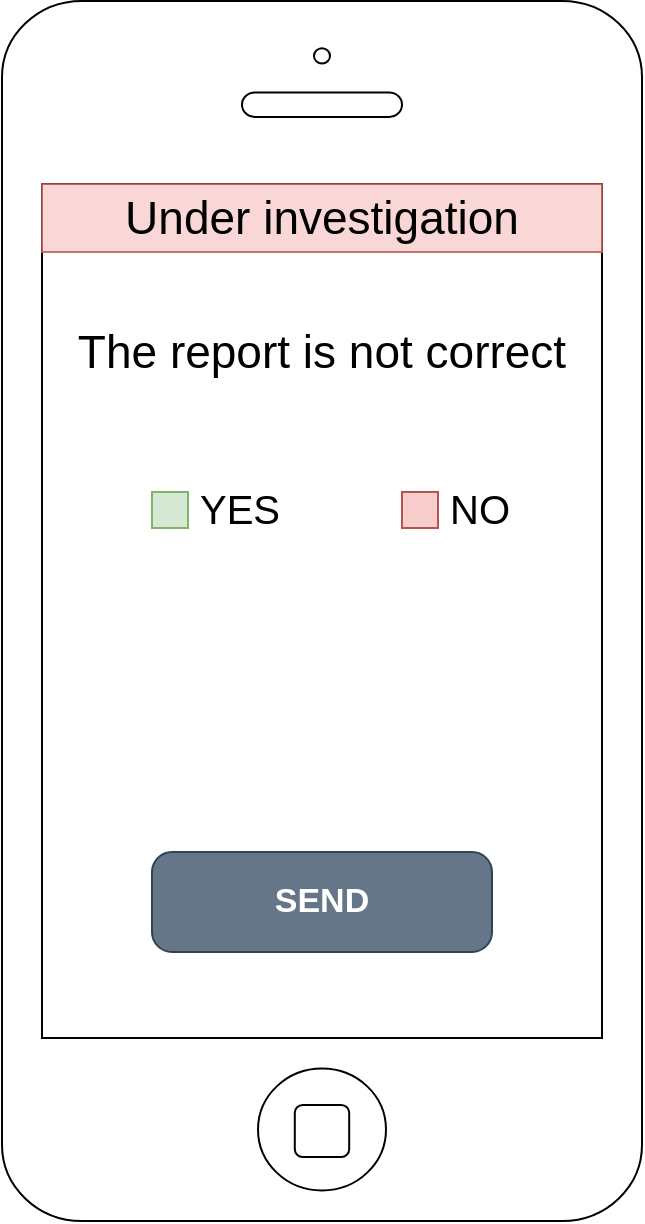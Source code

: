 <mxfile version="12.1.3" type="device" pages="1"><diagram id="9A_WMLsam9mDan9zznJi" name="Page-1"><mxGraphModel dx="1296" dy="732" grid="1" gridSize="10" guides="1" tooltips="1" connect="1" arrows="1" fold="1" page="1" pageScale="1" pageWidth="1169" pageHeight="827" math="0" shadow="0"><root><mxCell id="0"/><mxCell id="1" parent="0"/><mxCell id="2D2owbfq9zRsvwBRL95P-1" value="" style="html=1;verticalLabelPosition=bottom;labelBackgroundColor=#ffffff;verticalAlign=top;shadow=0;dashed=0;strokeWidth=1;shape=mxgraph.ios7.misc.iphone;gradientColor=none;fillColor=#FFFFFF;" vertex="1" parent="1"><mxGeometry x="330" y="24.5" width="320" height="610" as="geometry"/></mxCell><mxCell id="2D2owbfq9zRsvwBRL95P-33" value="Under investigation" style="text;html=1;strokeColor=#b85450;fillColor=#f8cecc;align=center;verticalAlign=middle;whiteSpace=wrap;rounded=0;fontSize=23;opacity=80;" vertex="1" parent="1"><mxGeometry x="350" y="116" width="280" height="34" as="geometry"/></mxCell><mxCell id="2D2owbfq9zRsvwBRL95P-34" value="The report is not correct" style="text;html=1;strokeColor=none;fillColor=none;align=center;verticalAlign=middle;whiteSpace=wrap;rounded=0;fontSize=23;opacity=80;" vertex="1" parent="1"><mxGeometry x="350" y="190" width="280" height="20" as="geometry"/></mxCell><mxCell id="2D2owbfq9zRsvwBRL95P-42" value="&lt;font style=&quot;font-size: 20px&quot;&gt;YES&lt;/font&gt;" style="strokeWidth=1;shadow=0;dashed=0;align=center;html=1;shape=mxgraph.mockup.forms.rrect;rSize=0;fillColor=#d5e8d4;strokeColor=#82b366;align=left;spacingLeft=4;fontSize=17;labelPosition=right;" vertex="1" parent="1"><mxGeometry x="405" y="270" width="18" height="18" as="geometry"/></mxCell><mxCell id="2D2owbfq9zRsvwBRL95P-48" value="&lt;font style=&quot;font-size: 20px&quot;&gt;NO&lt;/font&gt;" style="strokeWidth=1;shadow=0;dashed=0;align=center;html=1;shape=mxgraph.mockup.forms.rrect;rSize=0;fillColor=#f8cecc;strokeColor=#b85450;align=left;spacingLeft=4;fontSize=17;labelPosition=right;" vertex="1" parent="1"><mxGeometry x="530" y="270" width="18" height="18" as="geometry"/></mxCell><mxCell id="2D2owbfq9zRsvwBRL95P-58" value="SEND" style="strokeWidth=1;shadow=0;dashed=0;align=center;html=1;shape=mxgraph.mockup.buttons.button;strokeColor=#314354;mainText=;buttonStyle=round;fontSize=17;fontStyle=1;fillColor=#647687;whiteSpace=wrap;fontColor=#ffffff;" vertex="1" parent="1"><mxGeometry x="405" y="450" width="170" height="50" as="geometry"/></mxCell></root></mxGraphModel></diagram></mxfile>